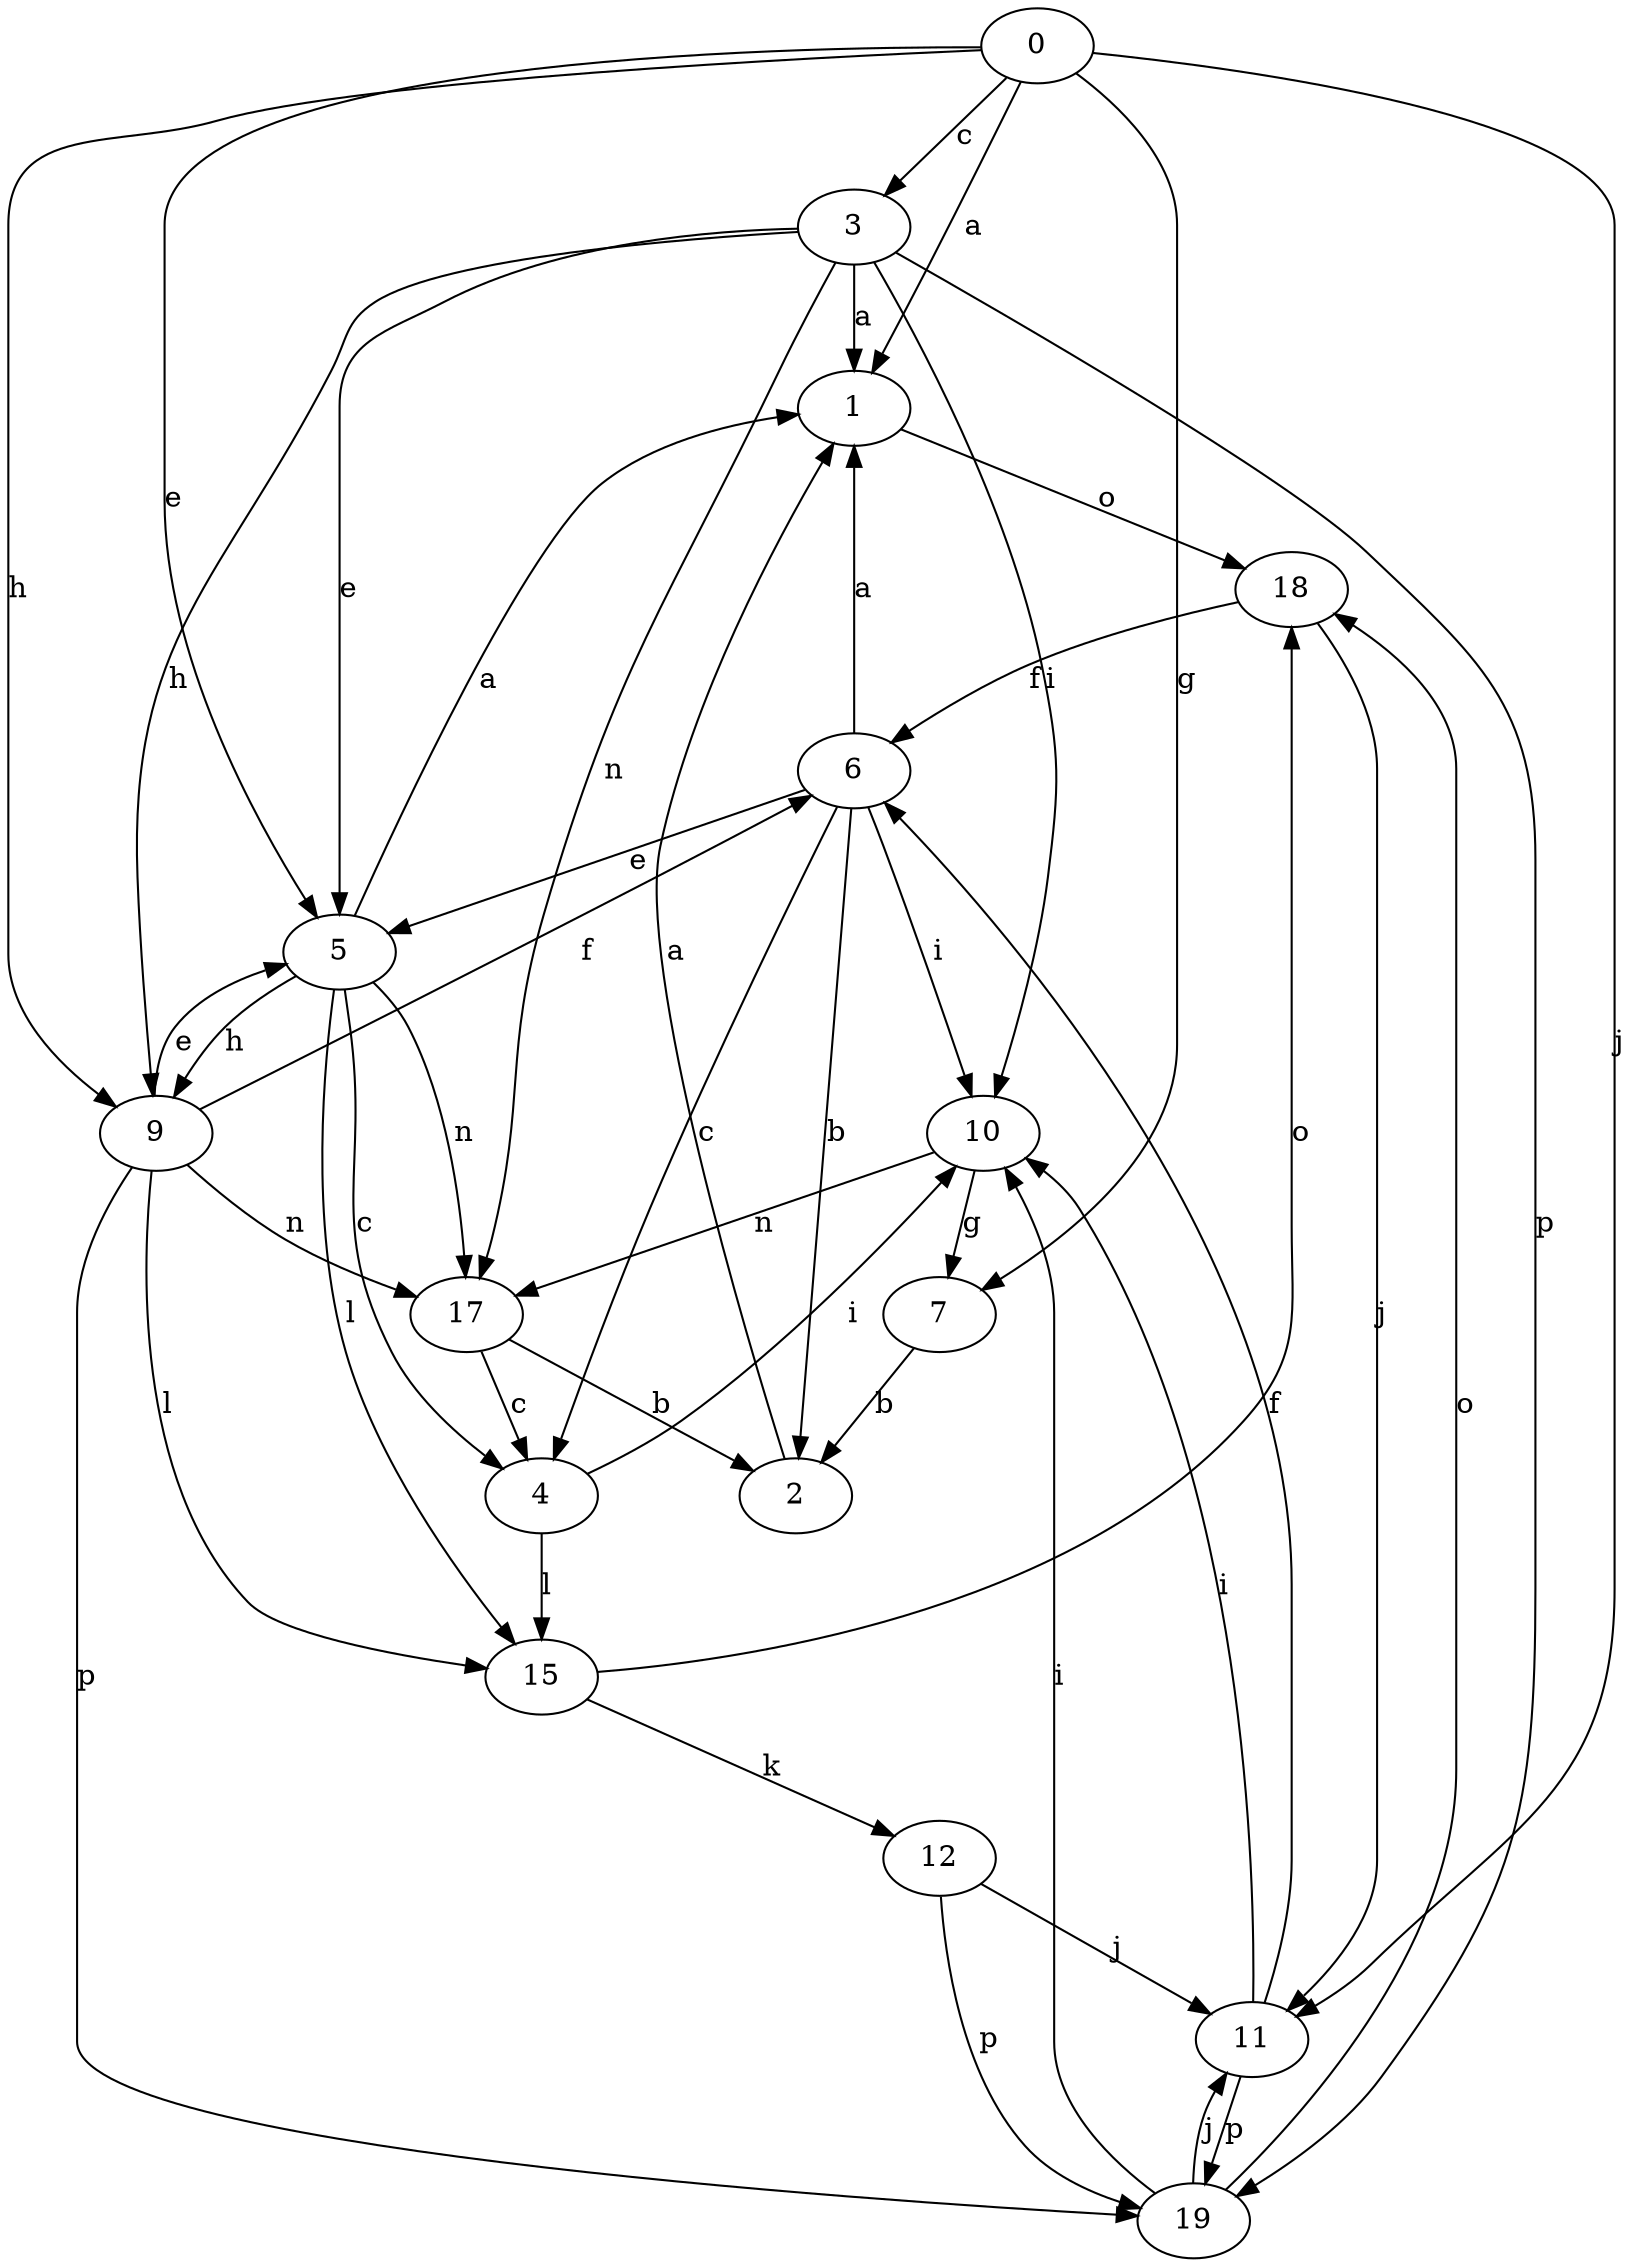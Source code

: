 strict digraph  {
1;
2;
3;
4;
5;
6;
7;
9;
10;
11;
12;
15;
17;
18;
19;
0;
1 -> 18  [label=o];
2 -> 1  [label=a];
3 -> 1  [label=a];
3 -> 5  [label=e];
3 -> 9  [label=h];
3 -> 10  [label=i];
3 -> 17  [label=n];
3 -> 19  [label=p];
4 -> 10  [label=i];
4 -> 15  [label=l];
5 -> 1  [label=a];
5 -> 4  [label=c];
5 -> 9  [label=h];
5 -> 15  [label=l];
5 -> 17  [label=n];
6 -> 1  [label=a];
6 -> 2  [label=b];
6 -> 4  [label=c];
6 -> 5  [label=e];
6 -> 10  [label=i];
7 -> 2  [label=b];
9 -> 5  [label=e];
9 -> 6  [label=f];
9 -> 15  [label=l];
9 -> 17  [label=n];
9 -> 19  [label=p];
10 -> 7  [label=g];
10 -> 17  [label=n];
11 -> 6  [label=f];
11 -> 10  [label=i];
11 -> 19  [label=p];
12 -> 11  [label=j];
12 -> 19  [label=p];
15 -> 12  [label=k];
15 -> 18  [label=o];
17 -> 2  [label=b];
17 -> 4  [label=c];
18 -> 6  [label=f];
18 -> 11  [label=j];
19 -> 10  [label=i];
19 -> 11  [label=j];
19 -> 18  [label=o];
0 -> 1  [label=a];
0 -> 3  [label=c];
0 -> 5  [label=e];
0 -> 7  [label=g];
0 -> 9  [label=h];
0 -> 11  [label=j];
}
